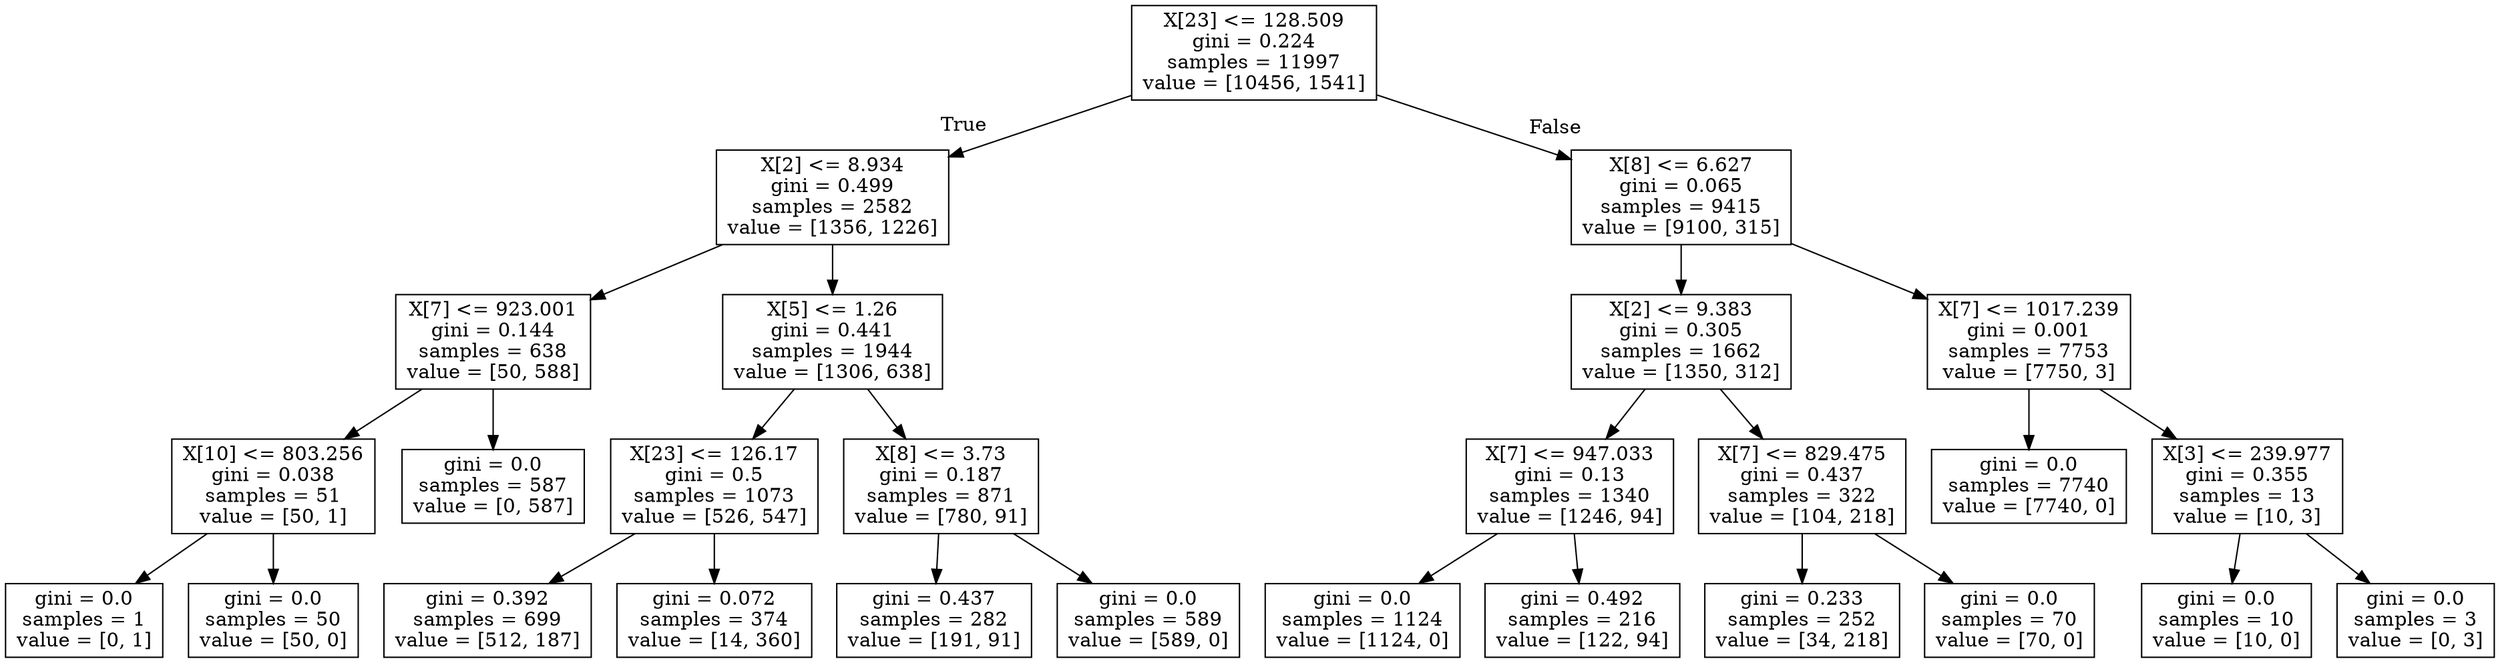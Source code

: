 digraph Tree {
node [shape=box] ;
0 [label="X[23] <= 128.509\ngini = 0.224\nsamples = 11997\nvalue = [10456, 1541]"] ;
1 [label="X[2] <= 8.934\ngini = 0.499\nsamples = 2582\nvalue = [1356, 1226]"] ;
0 -> 1 [labeldistance=2.5, labelangle=45, headlabel="True"] ;
2 [label="X[7] <= 923.001\ngini = 0.144\nsamples = 638\nvalue = [50, 588]"] ;
1 -> 2 ;
3 [label="X[10] <= 803.256\ngini = 0.038\nsamples = 51\nvalue = [50, 1]"] ;
2 -> 3 ;
4 [label="gini = 0.0\nsamples = 1\nvalue = [0, 1]"] ;
3 -> 4 ;
5 [label="gini = 0.0\nsamples = 50\nvalue = [50, 0]"] ;
3 -> 5 ;
6 [label="gini = 0.0\nsamples = 587\nvalue = [0, 587]"] ;
2 -> 6 ;
7 [label="X[5] <= 1.26\ngini = 0.441\nsamples = 1944\nvalue = [1306, 638]"] ;
1 -> 7 ;
8 [label="X[23] <= 126.17\ngini = 0.5\nsamples = 1073\nvalue = [526, 547]"] ;
7 -> 8 ;
9 [label="gini = 0.392\nsamples = 699\nvalue = [512, 187]"] ;
8 -> 9 ;
10 [label="gini = 0.072\nsamples = 374\nvalue = [14, 360]"] ;
8 -> 10 ;
11 [label="X[8] <= 3.73\ngini = 0.187\nsamples = 871\nvalue = [780, 91]"] ;
7 -> 11 ;
12 [label="gini = 0.437\nsamples = 282\nvalue = [191, 91]"] ;
11 -> 12 ;
13 [label="gini = 0.0\nsamples = 589\nvalue = [589, 0]"] ;
11 -> 13 ;
14 [label="X[8] <= 6.627\ngini = 0.065\nsamples = 9415\nvalue = [9100, 315]"] ;
0 -> 14 [labeldistance=2.5, labelangle=-45, headlabel="False"] ;
15 [label="X[2] <= 9.383\ngini = 0.305\nsamples = 1662\nvalue = [1350, 312]"] ;
14 -> 15 ;
16 [label="X[7] <= 947.033\ngini = 0.13\nsamples = 1340\nvalue = [1246, 94]"] ;
15 -> 16 ;
17 [label="gini = 0.0\nsamples = 1124\nvalue = [1124, 0]"] ;
16 -> 17 ;
18 [label="gini = 0.492\nsamples = 216\nvalue = [122, 94]"] ;
16 -> 18 ;
19 [label="X[7] <= 829.475\ngini = 0.437\nsamples = 322\nvalue = [104, 218]"] ;
15 -> 19 ;
20 [label="gini = 0.233\nsamples = 252\nvalue = [34, 218]"] ;
19 -> 20 ;
21 [label="gini = 0.0\nsamples = 70\nvalue = [70, 0]"] ;
19 -> 21 ;
22 [label="X[7] <= 1017.239\ngini = 0.001\nsamples = 7753\nvalue = [7750, 3]"] ;
14 -> 22 ;
23 [label="gini = 0.0\nsamples = 7740\nvalue = [7740, 0]"] ;
22 -> 23 ;
24 [label="X[3] <= 239.977\ngini = 0.355\nsamples = 13\nvalue = [10, 3]"] ;
22 -> 24 ;
25 [label="gini = 0.0\nsamples = 10\nvalue = [10, 0]"] ;
24 -> 25 ;
26 [label="gini = 0.0\nsamples = 3\nvalue = [0, 3]"] ;
24 -> 26 ;
}